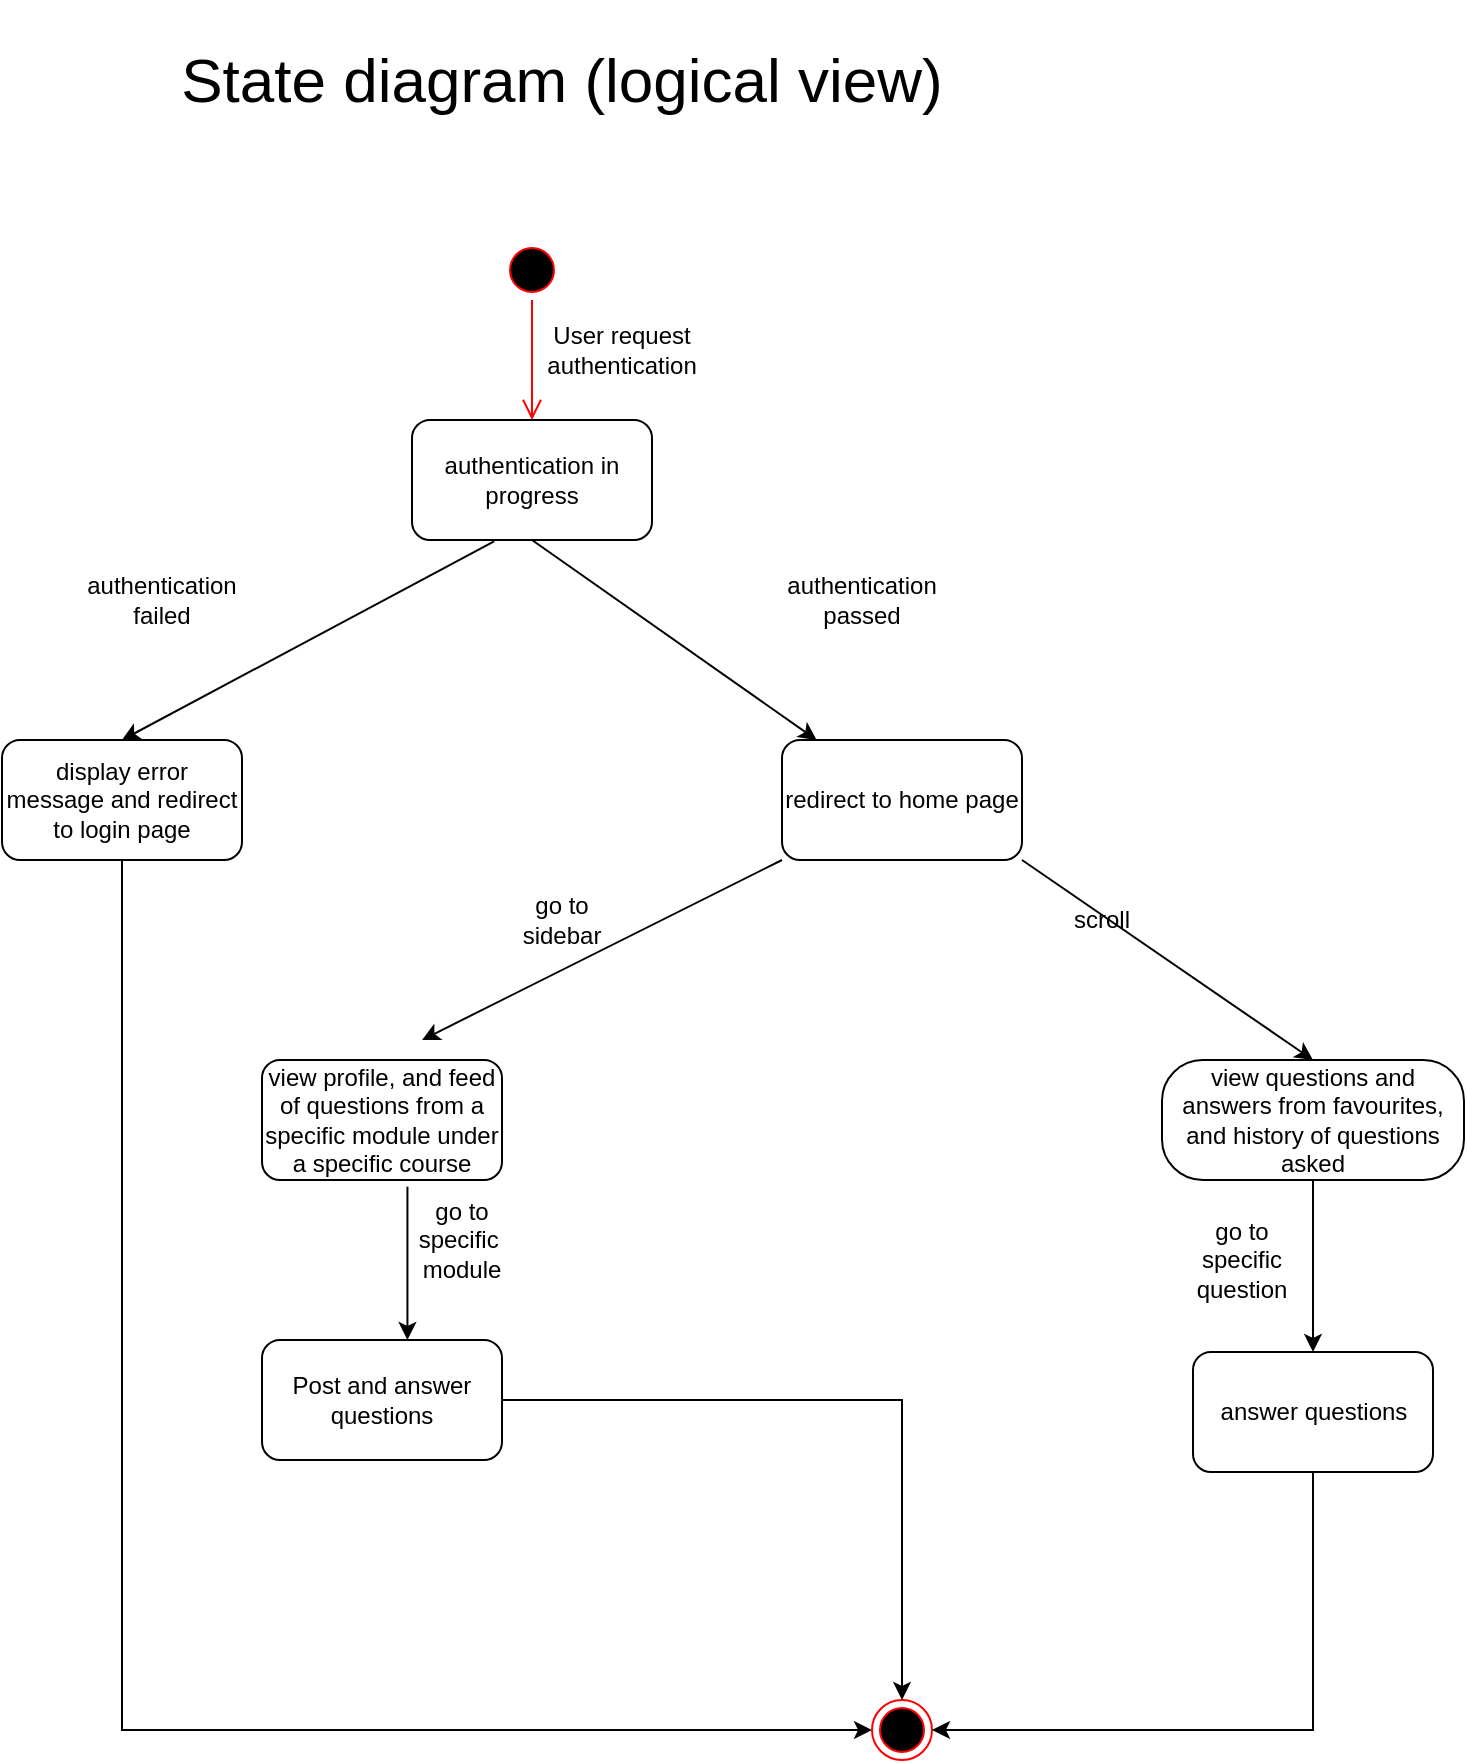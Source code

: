 <mxfile version="14.6.11" type="github">
  <diagram name="Page-1" id="e7e014a7-5840-1c2e-5031-d8a46d1fe8dd">
    <mxGraphModel dx="1303" dy="792" grid="1" gridSize="10" guides="1" tooltips="1" connect="1" arrows="1" fold="1" page="1" pageScale="1" pageWidth="1169" pageHeight="826" background="#ffffff" math="0" shadow="0">
      <root>
        <mxCell id="0" />
        <mxCell id="1" parent="0" />
        <mxCell id="B1bo0eIq5hZwTZeY6I_s-41" value="" style="ellipse;html=1;shape=startState;fillColor=#000000;strokeColor=#ff0000;" vertex="1" parent="1">
          <mxGeometry x="330" y="270" width="30" height="30" as="geometry" />
        </mxCell>
        <mxCell id="B1bo0eIq5hZwTZeY6I_s-42" value="" style="edgeStyle=orthogonalEdgeStyle;html=1;verticalAlign=bottom;endArrow=open;endSize=8;strokeColor=#ff0000;" edge="1" source="B1bo0eIq5hZwTZeY6I_s-41" parent="1">
          <mxGeometry relative="1" as="geometry">
            <mxPoint x="345" y="360" as="targetPoint" />
          </mxGeometry>
        </mxCell>
        <mxCell id="B1bo0eIq5hZwTZeY6I_s-47" value="User request authentication" style="text;html=1;strokeColor=none;fillColor=none;align=center;verticalAlign=middle;whiteSpace=wrap;rounded=0;" vertex="1" parent="1">
          <mxGeometry x="360" y="310" width="60" height="30" as="geometry" />
        </mxCell>
        <mxCell id="B1bo0eIq5hZwTZeY6I_s-48" value="authentication in progress" style="rounded=1;whiteSpace=wrap;html=1;" vertex="1" parent="1">
          <mxGeometry x="285" y="360" width="120" height="60" as="geometry" />
        </mxCell>
        <mxCell id="B1bo0eIq5hZwTZeY6I_s-49" value="" style="endArrow=classic;html=1;exitX=0.342;exitY=1.011;exitDx=0;exitDy=0;exitPerimeter=0;" edge="1" parent="1" source="B1bo0eIq5hZwTZeY6I_s-48">
          <mxGeometry width="50" height="50" relative="1" as="geometry">
            <mxPoint x="330" y="430" as="sourcePoint" />
            <mxPoint x="140" y="520" as="targetPoint" />
          </mxGeometry>
        </mxCell>
        <mxCell id="B1bo0eIq5hZwTZeY6I_s-74" style="edgeStyle=orthogonalEdgeStyle;rounded=0;orthogonalLoop=1;jettySize=auto;html=1;exitX=0.5;exitY=1;exitDx=0;exitDy=0;entryX=0;entryY=0.5;entryDx=0;entryDy=0;" edge="1" parent="1" source="B1bo0eIq5hZwTZeY6I_s-50" target="B1bo0eIq5hZwTZeY6I_s-60">
          <mxGeometry relative="1" as="geometry" />
        </mxCell>
        <mxCell id="B1bo0eIq5hZwTZeY6I_s-50" value="display error message and redirect to login page" style="rounded=1;whiteSpace=wrap;html=1;" vertex="1" parent="1">
          <mxGeometry x="80" y="520" width="120" height="60" as="geometry" />
        </mxCell>
        <mxCell id="B1bo0eIq5hZwTZeY6I_s-51" value="authentication failed" style="text;html=1;strokeColor=none;fillColor=none;align=center;verticalAlign=middle;whiteSpace=wrap;rounded=0;" vertex="1" parent="1">
          <mxGeometry x="110" y="440" width="100" height="20" as="geometry" />
        </mxCell>
        <mxCell id="B1bo0eIq5hZwTZeY6I_s-52" value="" style="endArrow=classic;html=1;exitX=0.5;exitY=1;exitDx=0;exitDy=0;" edge="1" parent="1" source="B1bo0eIq5hZwTZeY6I_s-48" target="B1bo0eIq5hZwTZeY6I_s-53">
          <mxGeometry width="50" height="50" relative="1" as="geometry">
            <mxPoint x="336.04" y="430.66" as="sourcePoint" />
            <mxPoint x="520" y="520" as="targetPoint" />
          </mxGeometry>
        </mxCell>
        <mxCell id="B1bo0eIq5hZwTZeY6I_s-53" value="redirect to home page" style="rounded=1;whiteSpace=wrap;html=1;" vertex="1" parent="1">
          <mxGeometry x="470" y="520" width="120" height="60" as="geometry" />
        </mxCell>
        <mxCell id="B1bo0eIq5hZwTZeY6I_s-54" value="authentication passed" style="text;html=1;strokeColor=none;fillColor=none;align=center;verticalAlign=middle;whiteSpace=wrap;rounded=0;" vertex="1" parent="1">
          <mxGeometry x="490" y="440" width="40" height="20" as="geometry" />
        </mxCell>
        <mxCell id="B1bo0eIq5hZwTZeY6I_s-55" value="" style="endArrow=classic;html=1;exitX=0;exitY=1;exitDx=0;exitDy=0;" edge="1" parent="1" source="B1bo0eIq5hZwTZeY6I_s-53">
          <mxGeometry width="50" height="50" relative="1" as="geometry">
            <mxPoint x="220" y="690" as="sourcePoint" />
            <mxPoint x="290" y="670" as="targetPoint" />
          </mxGeometry>
        </mxCell>
        <mxCell id="B1bo0eIq5hZwTZeY6I_s-56" value="" style="endArrow=classic;html=1;exitX=1;exitY=1;exitDx=0;exitDy=0;entryX=0.5;entryY=0;entryDx=0;entryDy=0;" edge="1" parent="1" source="B1bo0eIq5hZwTZeY6I_s-53" target="B1bo0eIq5hZwTZeY6I_s-62">
          <mxGeometry width="50" height="50" relative="1" as="geometry">
            <mxPoint x="610" y="603" as="sourcePoint" />
            <mxPoint x="640" y="660" as="targetPoint" />
          </mxGeometry>
        </mxCell>
        <mxCell id="B1bo0eIq5hZwTZeY6I_s-60" value="" style="ellipse;html=1;shape=endState;fillColor=#000000;strokeColor=#ff0000;" vertex="1" parent="1">
          <mxGeometry x="515" y="1000" width="30" height="30" as="geometry" />
        </mxCell>
        <mxCell id="B1bo0eIq5hZwTZeY6I_s-61" value="view profile, and feed of questions from a specific module under a specific course" style="rounded=1;whiteSpace=wrap;html=1;" vertex="1" parent="1">
          <mxGeometry x="210" y="680" width="120" height="60" as="geometry" />
        </mxCell>
        <mxCell id="B1bo0eIq5hZwTZeY6I_s-62" value="view questions and answers from favourites, and history of questions asked" style="rounded=1;whiteSpace=wrap;html=1;arcSize=34;" vertex="1" parent="1">
          <mxGeometry x="660" y="680" width="151" height="60" as="geometry" />
        </mxCell>
        <mxCell id="B1bo0eIq5hZwTZeY6I_s-63" value="scroll" style="text;html=1;strokeColor=none;fillColor=none;align=center;verticalAlign=middle;whiteSpace=wrap;rounded=0;" vertex="1" parent="1">
          <mxGeometry x="610" y="600" width="40" height="20" as="geometry" />
        </mxCell>
        <mxCell id="B1bo0eIq5hZwTZeY6I_s-65" value="go to sidebar" style="text;html=1;strokeColor=none;fillColor=none;align=center;verticalAlign=middle;whiteSpace=wrap;rounded=0;" vertex="1" parent="1">
          <mxGeometry x="340" y="600" width="40" height="20" as="geometry" />
        </mxCell>
        <mxCell id="B1bo0eIq5hZwTZeY6I_s-66" value="" style="endArrow=classic;html=1;exitX=0.606;exitY=1.056;exitDx=0;exitDy=0;exitPerimeter=0;entryX=0.606;entryY=0;entryDx=0;entryDy=0;entryPerimeter=0;" edge="1" parent="1" source="B1bo0eIq5hZwTZeY6I_s-61" target="B1bo0eIq5hZwTZeY6I_s-68">
          <mxGeometry width="50" height="50" relative="1" as="geometry">
            <mxPoint x="410" y="720" as="sourcePoint" />
            <mxPoint x="340" y="810" as="targetPoint" />
          </mxGeometry>
        </mxCell>
        <mxCell id="B1bo0eIq5hZwTZeY6I_s-67" value="go to specific&amp;nbsp; module" style="text;html=1;strokeColor=none;fillColor=none;align=center;verticalAlign=middle;whiteSpace=wrap;rounded=0;" vertex="1" parent="1">
          <mxGeometry x="290" y="760" width="40" height="20" as="geometry" />
        </mxCell>
        <mxCell id="B1bo0eIq5hZwTZeY6I_s-75" style="edgeStyle=orthogonalEdgeStyle;rounded=0;orthogonalLoop=1;jettySize=auto;html=1;exitX=1;exitY=0.5;exitDx=0;exitDy=0;entryX=0.5;entryY=0;entryDx=0;entryDy=0;" edge="1" parent="1" source="B1bo0eIq5hZwTZeY6I_s-68" target="B1bo0eIq5hZwTZeY6I_s-60">
          <mxGeometry relative="1" as="geometry" />
        </mxCell>
        <mxCell id="B1bo0eIq5hZwTZeY6I_s-68" value="Post and answer questions" style="rounded=1;whiteSpace=wrap;html=1;" vertex="1" parent="1">
          <mxGeometry x="210" y="820" width="120" height="60" as="geometry" />
        </mxCell>
        <mxCell id="B1bo0eIq5hZwTZeY6I_s-70" value="" style="endArrow=classic;html=1;exitX=0.5;exitY=1;exitDx=0;exitDy=0;" edge="1" parent="1" source="B1bo0eIq5hZwTZeY6I_s-62" target="B1bo0eIq5hZwTZeY6I_s-71">
          <mxGeometry width="50" height="50" relative="1" as="geometry">
            <mxPoint x="410" y="780" as="sourcePoint" />
            <mxPoint x="736" y="810" as="targetPoint" />
          </mxGeometry>
        </mxCell>
        <mxCell id="B1bo0eIq5hZwTZeY6I_s-76" style="edgeStyle=orthogonalEdgeStyle;rounded=0;orthogonalLoop=1;jettySize=auto;html=1;exitX=0.5;exitY=1;exitDx=0;exitDy=0;entryX=1;entryY=0.5;entryDx=0;entryDy=0;" edge="1" parent="1" source="B1bo0eIq5hZwTZeY6I_s-71" target="B1bo0eIq5hZwTZeY6I_s-60">
          <mxGeometry relative="1" as="geometry" />
        </mxCell>
        <mxCell id="B1bo0eIq5hZwTZeY6I_s-71" value="answer questions" style="rounded=1;whiteSpace=wrap;html=1;" vertex="1" parent="1">
          <mxGeometry x="675.5" y="826" width="120" height="60" as="geometry" />
        </mxCell>
        <mxCell id="B1bo0eIq5hZwTZeY6I_s-72" value="go to specific question" style="text;html=1;strokeColor=none;fillColor=none;align=center;verticalAlign=middle;whiteSpace=wrap;rounded=0;" vertex="1" parent="1">
          <mxGeometry x="680" y="770" width="40" height="20" as="geometry" />
        </mxCell>
        <mxCell id="B1bo0eIq5hZwTZeY6I_s-77" value="&lt;font style=&quot;font-size: 31px&quot;&gt;State diagram (logical view)&lt;/font&gt;" style="text;html=1;strokeColor=none;fillColor=none;align=center;verticalAlign=middle;whiteSpace=wrap;rounded=0;" vertex="1" parent="1">
          <mxGeometry x="145" y="150" width="430" height="80" as="geometry" />
        </mxCell>
      </root>
    </mxGraphModel>
  </diagram>
</mxfile>
